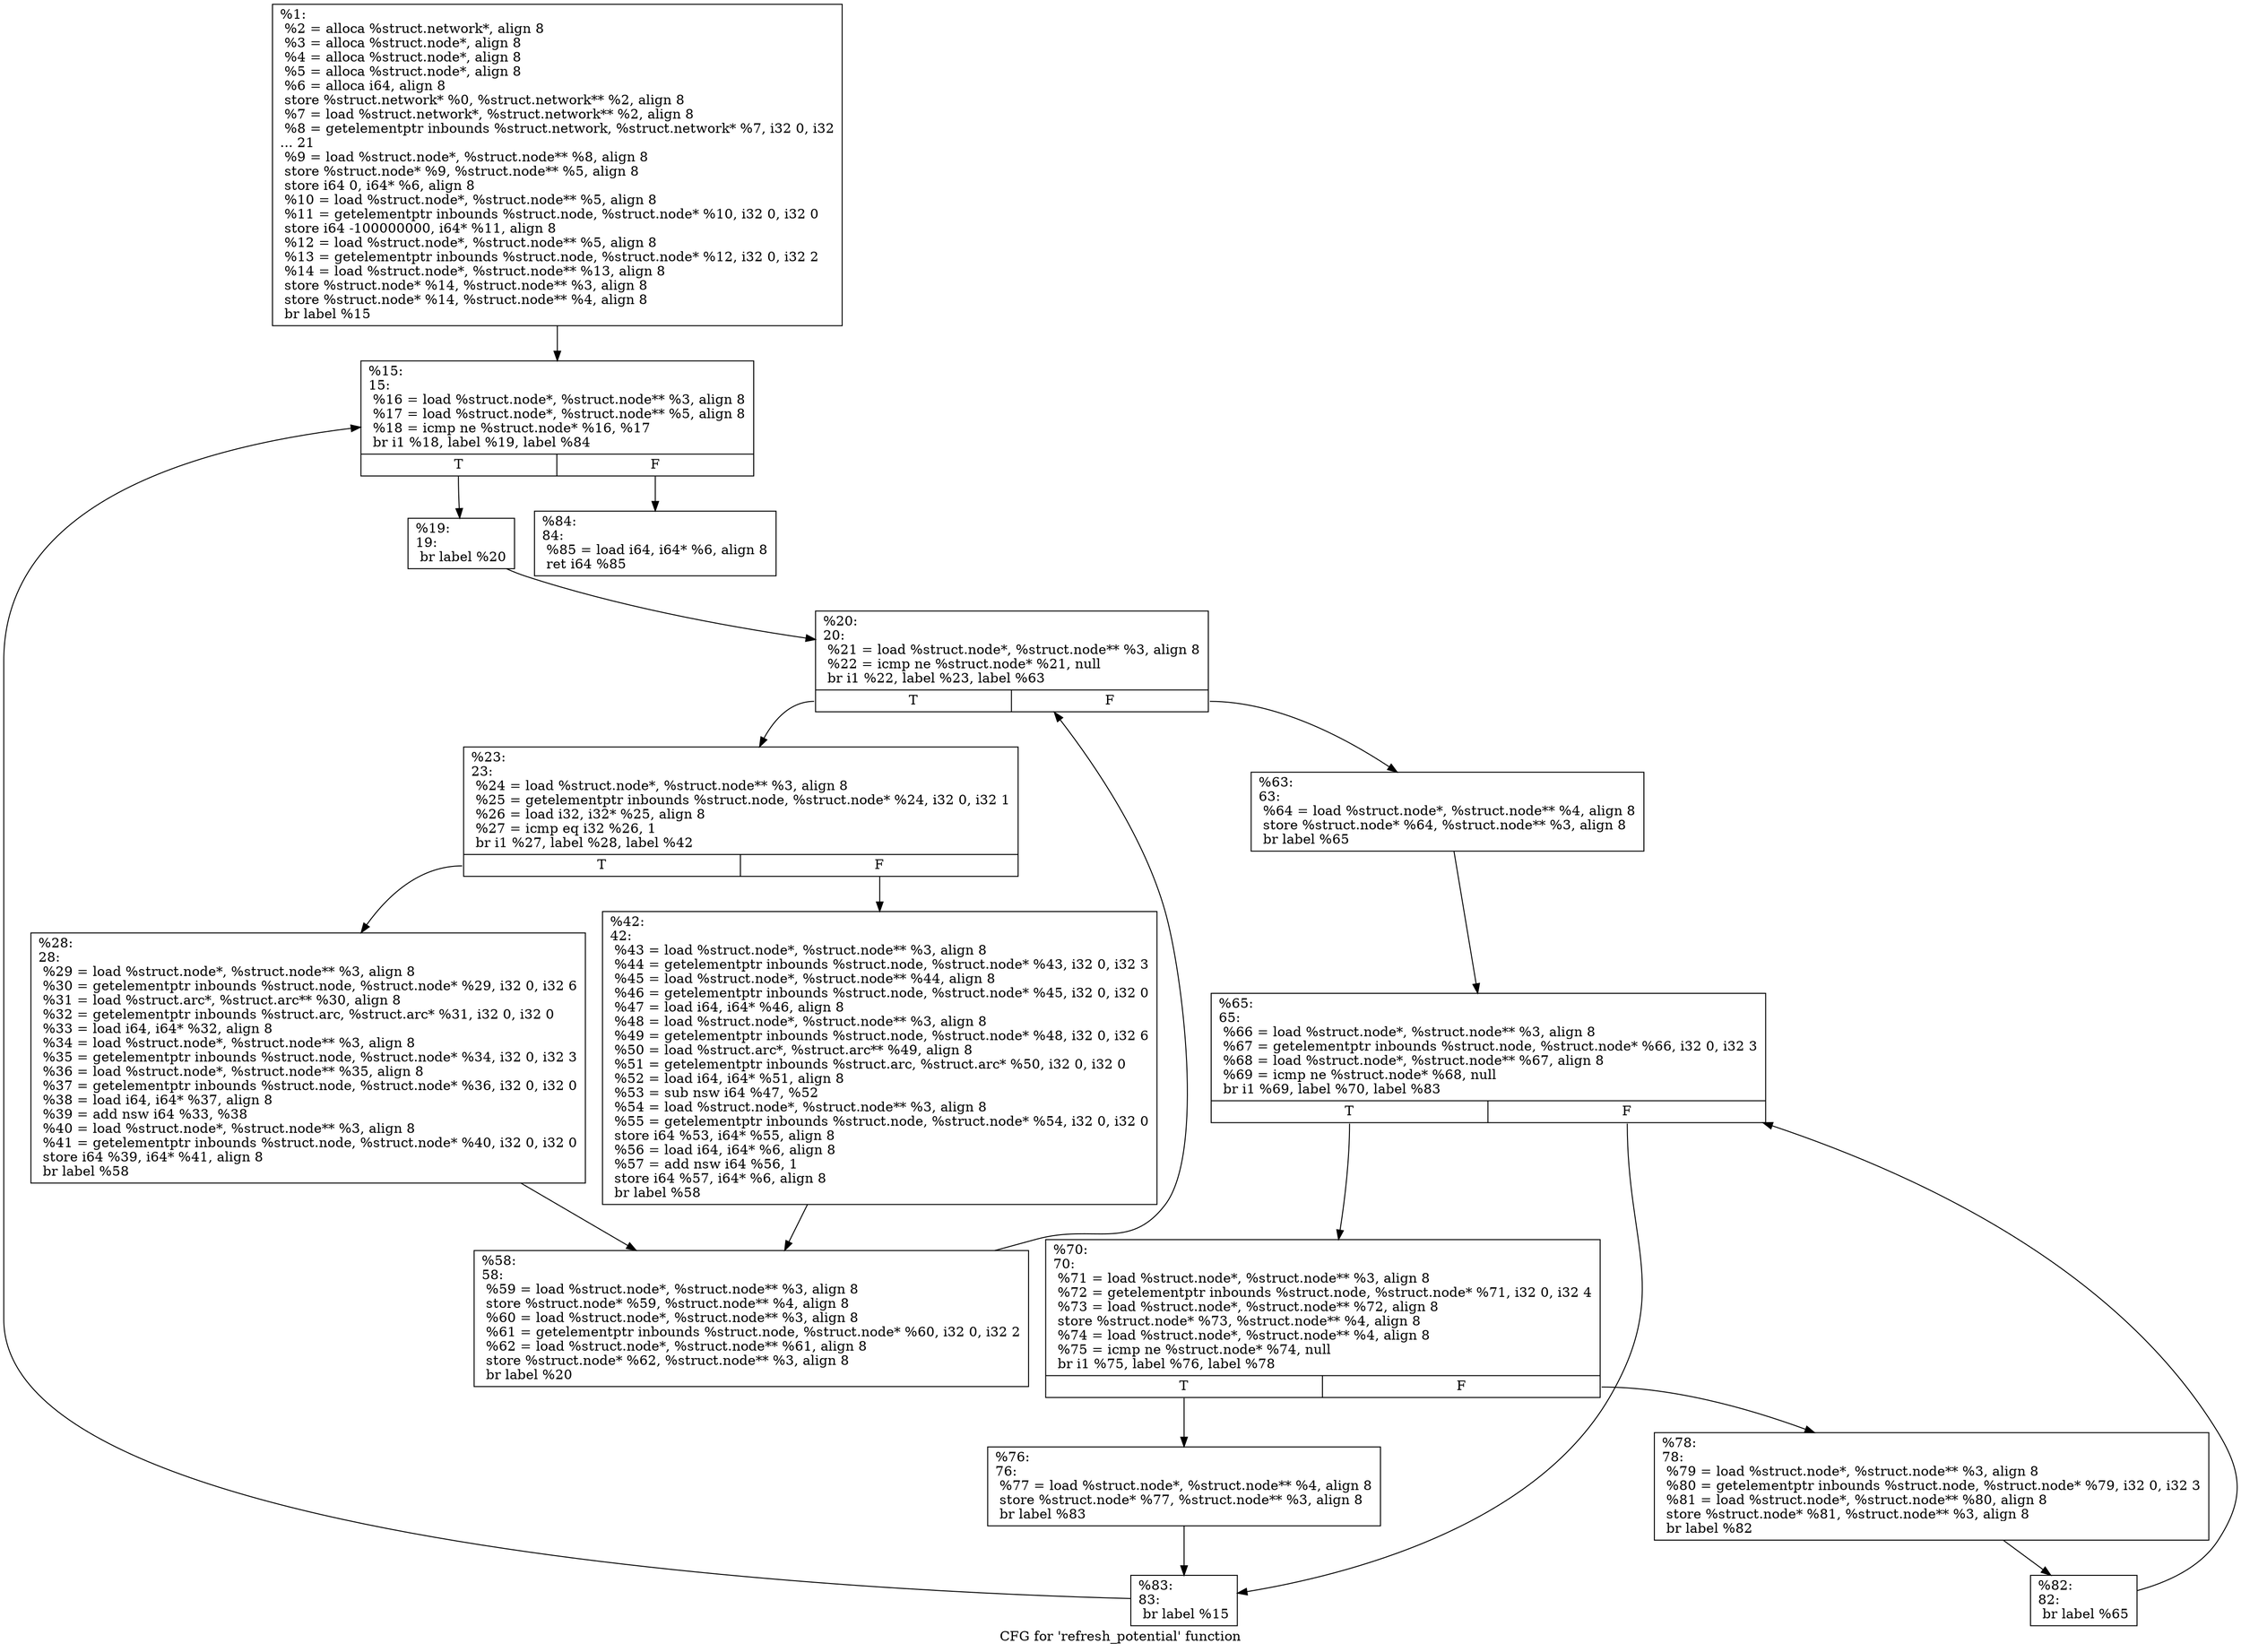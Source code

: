 digraph "CFG for 'refresh_potential' function" {
	label="CFG for 'refresh_potential' function";

	Node0x27b9f30 [shape=record,label="{%1:\l  %2 = alloca %struct.network*, align 8\l  %3 = alloca %struct.node*, align 8\l  %4 = alloca %struct.node*, align 8\l  %5 = alloca %struct.node*, align 8\l  %6 = alloca i64, align 8\l  store %struct.network* %0, %struct.network** %2, align 8\l  %7 = load %struct.network*, %struct.network** %2, align 8\l  %8 = getelementptr inbounds %struct.network, %struct.network* %7, i32 0, i32\l... 21\l  %9 = load %struct.node*, %struct.node** %8, align 8\l  store %struct.node* %9, %struct.node** %5, align 8\l  store i64 0, i64* %6, align 8\l  %10 = load %struct.node*, %struct.node** %5, align 8\l  %11 = getelementptr inbounds %struct.node, %struct.node* %10, i32 0, i32 0\l  store i64 -100000000, i64* %11, align 8\l  %12 = load %struct.node*, %struct.node** %5, align 8\l  %13 = getelementptr inbounds %struct.node, %struct.node* %12, i32 0, i32 2\l  %14 = load %struct.node*, %struct.node** %13, align 8\l  store %struct.node* %14, %struct.node** %3, align 8\l  store %struct.node* %14, %struct.node** %4, align 8\l  br label %15\l}"];
	Node0x27b9f30 -> Node0x27becb0;
	Node0x27becb0 [shape=record,label="{%15:\l15:                                               \l  %16 = load %struct.node*, %struct.node** %3, align 8\l  %17 = load %struct.node*, %struct.node** %5, align 8\l  %18 = icmp ne %struct.node* %16, %17\l  br i1 %18, label %19, label %84\l|{<s0>T|<s1>F}}"];
	Node0x27becb0:s0 -> Node0x27c11a0;
	Node0x27becb0:s1 -> Node0x27c15b0;
	Node0x27c11a0 [shape=record,label="{%19:\l19:                                               \l  br label %20\l}"];
	Node0x27c11a0 -> Node0x27c11f0;
	Node0x27c11f0 [shape=record,label="{%20:\l20:                                               \l  %21 = load %struct.node*, %struct.node** %3, align 8\l  %22 = icmp ne %struct.node* %21, null\l  br i1 %22, label %23, label %63\l|{<s0>T|<s1>F}}"];
	Node0x27c11f0:s0 -> Node0x27c1240;
	Node0x27c11f0:s1 -> Node0x27c1380;
	Node0x27c1240 [shape=record,label="{%23:\l23:                                               \l  %24 = load %struct.node*, %struct.node** %3, align 8\l  %25 = getelementptr inbounds %struct.node, %struct.node* %24, i32 0, i32 1\l  %26 = load i32, i32* %25, align 8\l  %27 = icmp eq i32 %26, 1\l  br i1 %27, label %28, label %42\l|{<s0>T|<s1>F}}"];
	Node0x27c1240:s0 -> Node0x27c1290;
	Node0x27c1240:s1 -> Node0x27c12e0;
	Node0x27c1290 [shape=record,label="{%28:\l28:                                               \l  %29 = load %struct.node*, %struct.node** %3, align 8\l  %30 = getelementptr inbounds %struct.node, %struct.node* %29, i32 0, i32 6\l  %31 = load %struct.arc*, %struct.arc** %30, align 8\l  %32 = getelementptr inbounds %struct.arc, %struct.arc* %31, i32 0, i32 0\l  %33 = load i64, i64* %32, align 8\l  %34 = load %struct.node*, %struct.node** %3, align 8\l  %35 = getelementptr inbounds %struct.node, %struct.node* %34, i32 0, i32 3\l  %36 = load %struct.node*, %struct.node** %35, align 8\l  %37 = getelementptr inbounds %struct.node, %struct.node* %36, i32 0, i32 0\l  %38 = load i64, i64* %37, align 8\l  %39 = add nsw i64 %33, %38\l  %40 = load %struct.node*, %struct.node** %3, align 8\l  %41 = getelementptr inbounds %struct.node, %struct.node* %40, i32 0, i32 0\l  store i64 %39, i64* %41, align 8\l  br label %58\l}"];
	Node0x27c1290 -> Node0x27c1330;
	Node0x27c12e0 [shape=record,label="{%42:\l42:                                               \l  %43 = load %struct.node*, %struct.node** %3, align 8\l  %44 = getelementptr inbounds %struct.node, %struct.node* %43, i32 0, i32 3\l  %45 = load %struct.node*, %struct.node** %44, align 8\l  %46 = getelementptr inbounds %struct.node, %struct.node* %45, i32 0, i32 0\l  %47 = load i64, i64* %46, align 8\l  %48 = load %struct.node*, %struct.node** %3, align 8\l  %49 = getelementptr inbounds %struct.node, %struct.node* %48, i32 0, i32 6\l  %50 = load %struct.arc*, %struct.arc** %49, align 8\l  %51 = getelementptr inbounds %struct.arc, %struct.arc* %50, i32 0, i32 0\l  %52 = load i64, i64* %51, align 8\l  %53 = sub nsw i64 %47, %52\l  %54 = load %struct.node*, %struct.node** %3, align 8\l  %55 = getelementptr inbounds %struct.node, %struct.node* %54, i32 0, i32 0\l  store i64 %53, i64* %55, align 8\l  %56 = load i64, i64* %6, align 8\l  %57 = add nsw i64 %56, 1\l  store i64 %57, i64* %6, align 8\l  br label %58\l}"];
	Node0x27c12e0 -> Node0x27c1330;
	Node0x27c1330 [shape=record,label="{%58:\l58:                                               \l  %59 = load %struct.node*, %struct.node** %3, align 8\l  store %struct.node* %59, %struct.node** %4, align 8\l  %60 = load %struct.node*, %struct.node** %3, align 8\l  %61 = getelementptr inbounds %struct.node, %struct.node* %60, i32 0, i32 2\l  %62 = load %struct.node*, %struct.node** %61, align 8\l  store %struct.node* %62, %struct.node** %3, align 8\l  br label %20\l}"];
	Node0x27c1330 -> Node0x27c11f0;
	Node0x27c1380 [shape=record,label="{%63:\l63:                                               \l  %64 = load %struct.node*, %struct.node** %4, align 8\l  store %struct.node* %64, %struct.node** %3, align 8\l  br label %65\l}"];
	Node0x27c1380 -> Node0x27c13d0;
	Node0x27c13d0 [shape=record,label="{%65:\l65:                                               \l  %66 = load %struct.node*, %struct.node** %3, align 8\l  %67 = getelementptr inbounds %struct.node, %struct.node* %66, i32 0, i32 3\l  %68 = load %struct.node*, %struct.node** %67, align 8\l  %69 = icmp ne %struct.node* %68, null\l  br i1 %69, label %70, label %83\l|{<s0>T|<s1>F}}"];
	Node0x27c13d0:s0 -> Node0x27c1420;
	Node0x27c13d0:s1 -> Node0x27c1560;
	Node0x27c1420 [shape=record,label="{%70:\l70:                                               \l  %71 = load %struct.node*, %struct.node** %3, align 8\l  %72 = getelementptr inbounds %struct.node, %struct.node* %71, i32 0, i32 4\l  %73 = load %struct.node*, %struct.node** %72, align 8\l  store %struct.node* %73, %struct.node** %4, align 8\l  %74 = load %struct.node*, %struct.node** %4, align 8\l  %75 = icmp ne %struct.node* %74, null\l  br i1 %75, label %76, label %78\l|{<s0>T|<s1>F}}"];
	Node0x27c1420:s0 -> Node0x27c1470;
	Node0x27c1420:s1 -> Node0x27c14c0;
	Node0x27c1470 [shape=record,label="{%76:\l76:                                               \l  %77 = load %struct.node*, %struct.node** %4, align 8\l  store %struct.node* %77, %struct.node** %3, align 8\l  br label %83\l}"];
	Node0x27c1470 -> Node0x27c1560;
	Node0x27c14c0 [shape=record,label="{%78:\l78:                                               \l  %79 = load %struct.node*, %struct.node** %3, align 8\l  %80 = getelementptr inbounds %struct.node, %struct.node* %79, i32 0, i32 3\l  %81 = load %struct.node*, %struct.node** %80, align 8\l  store %struct.node* %81, %struct.node** %3, align 8\l  br label %82\l}"];
	Node0x27c14c0 -> Node0x27c1510;
	Node0x27c1510 [shape=record,label="{%82:\l82:                                               \l  br label %65\l}"];
	Node0x27c1510 -> Node0x27c13d0;
	Node0x27c1560 [shape=record,label="{%83:\l83:                                               \l  br label %15\l}"];
	Node0x27c1560 -> Node0x27becb0;
	Node0x27c15b0 [shape=record,label="{%84:\l84:                                               \l  %85 = load i64, i64* %6, align 8\l  ret i64 %85\l}"];
}
